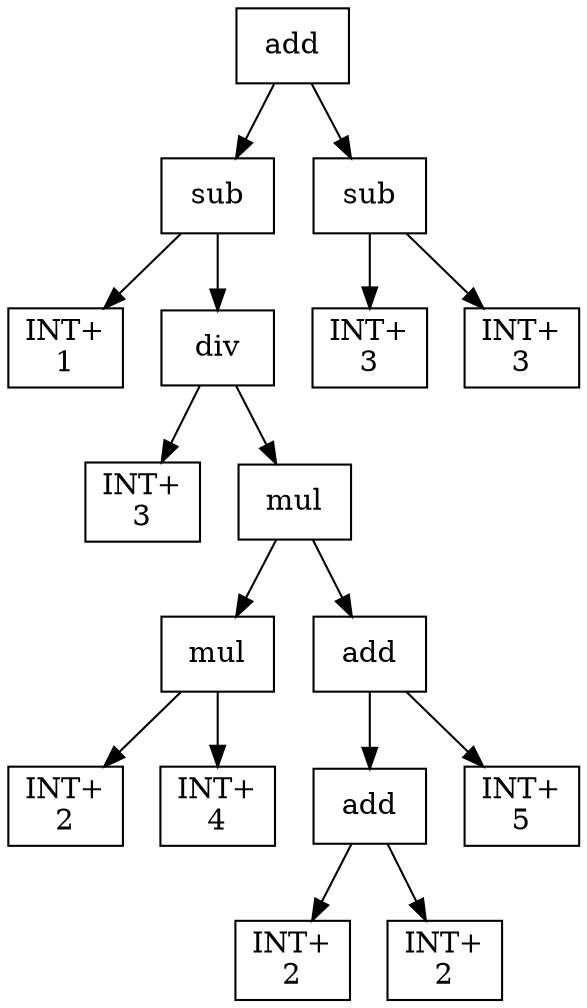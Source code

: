 digraph expr {
  node [shape=box];
  n1 [label="add"];
  n2 [label="sub"];
  n3 [label="INT+\n1"];
  n4 [label="div"];
  n5 [label="INT+\n3"];
  n6 [label="mul"];
  n7 [label="mul"];
  n8 [label="INT+\n2"];
  n9 [label="INT+\n4"];
  n7 -> n8;
  n7 -> n9;
  n10 [label="add"];
  n11 [label="add"];
  n12 [label="INT+\n2"];
  n13 [label="INT+\n2"];
  n11 -> n12;
  n11 -> n13;
  n14 [label="INT+\n5"];
  n10 -> n11;
  n10 -> n14;
  n6 -> n7;
  n6 -> n10;
  n4 -> n5;
  n4 -> n6;
  n2 -> n3;
  n2 -> n4;
  n15 [label="sub"];
  n16 [label="INT+\n3"];
  n17 [label="INT+\n3"];
  n15 -> n16;
  n15 -> n17;
  n1 -> n2;
  n1 -> n15;
}